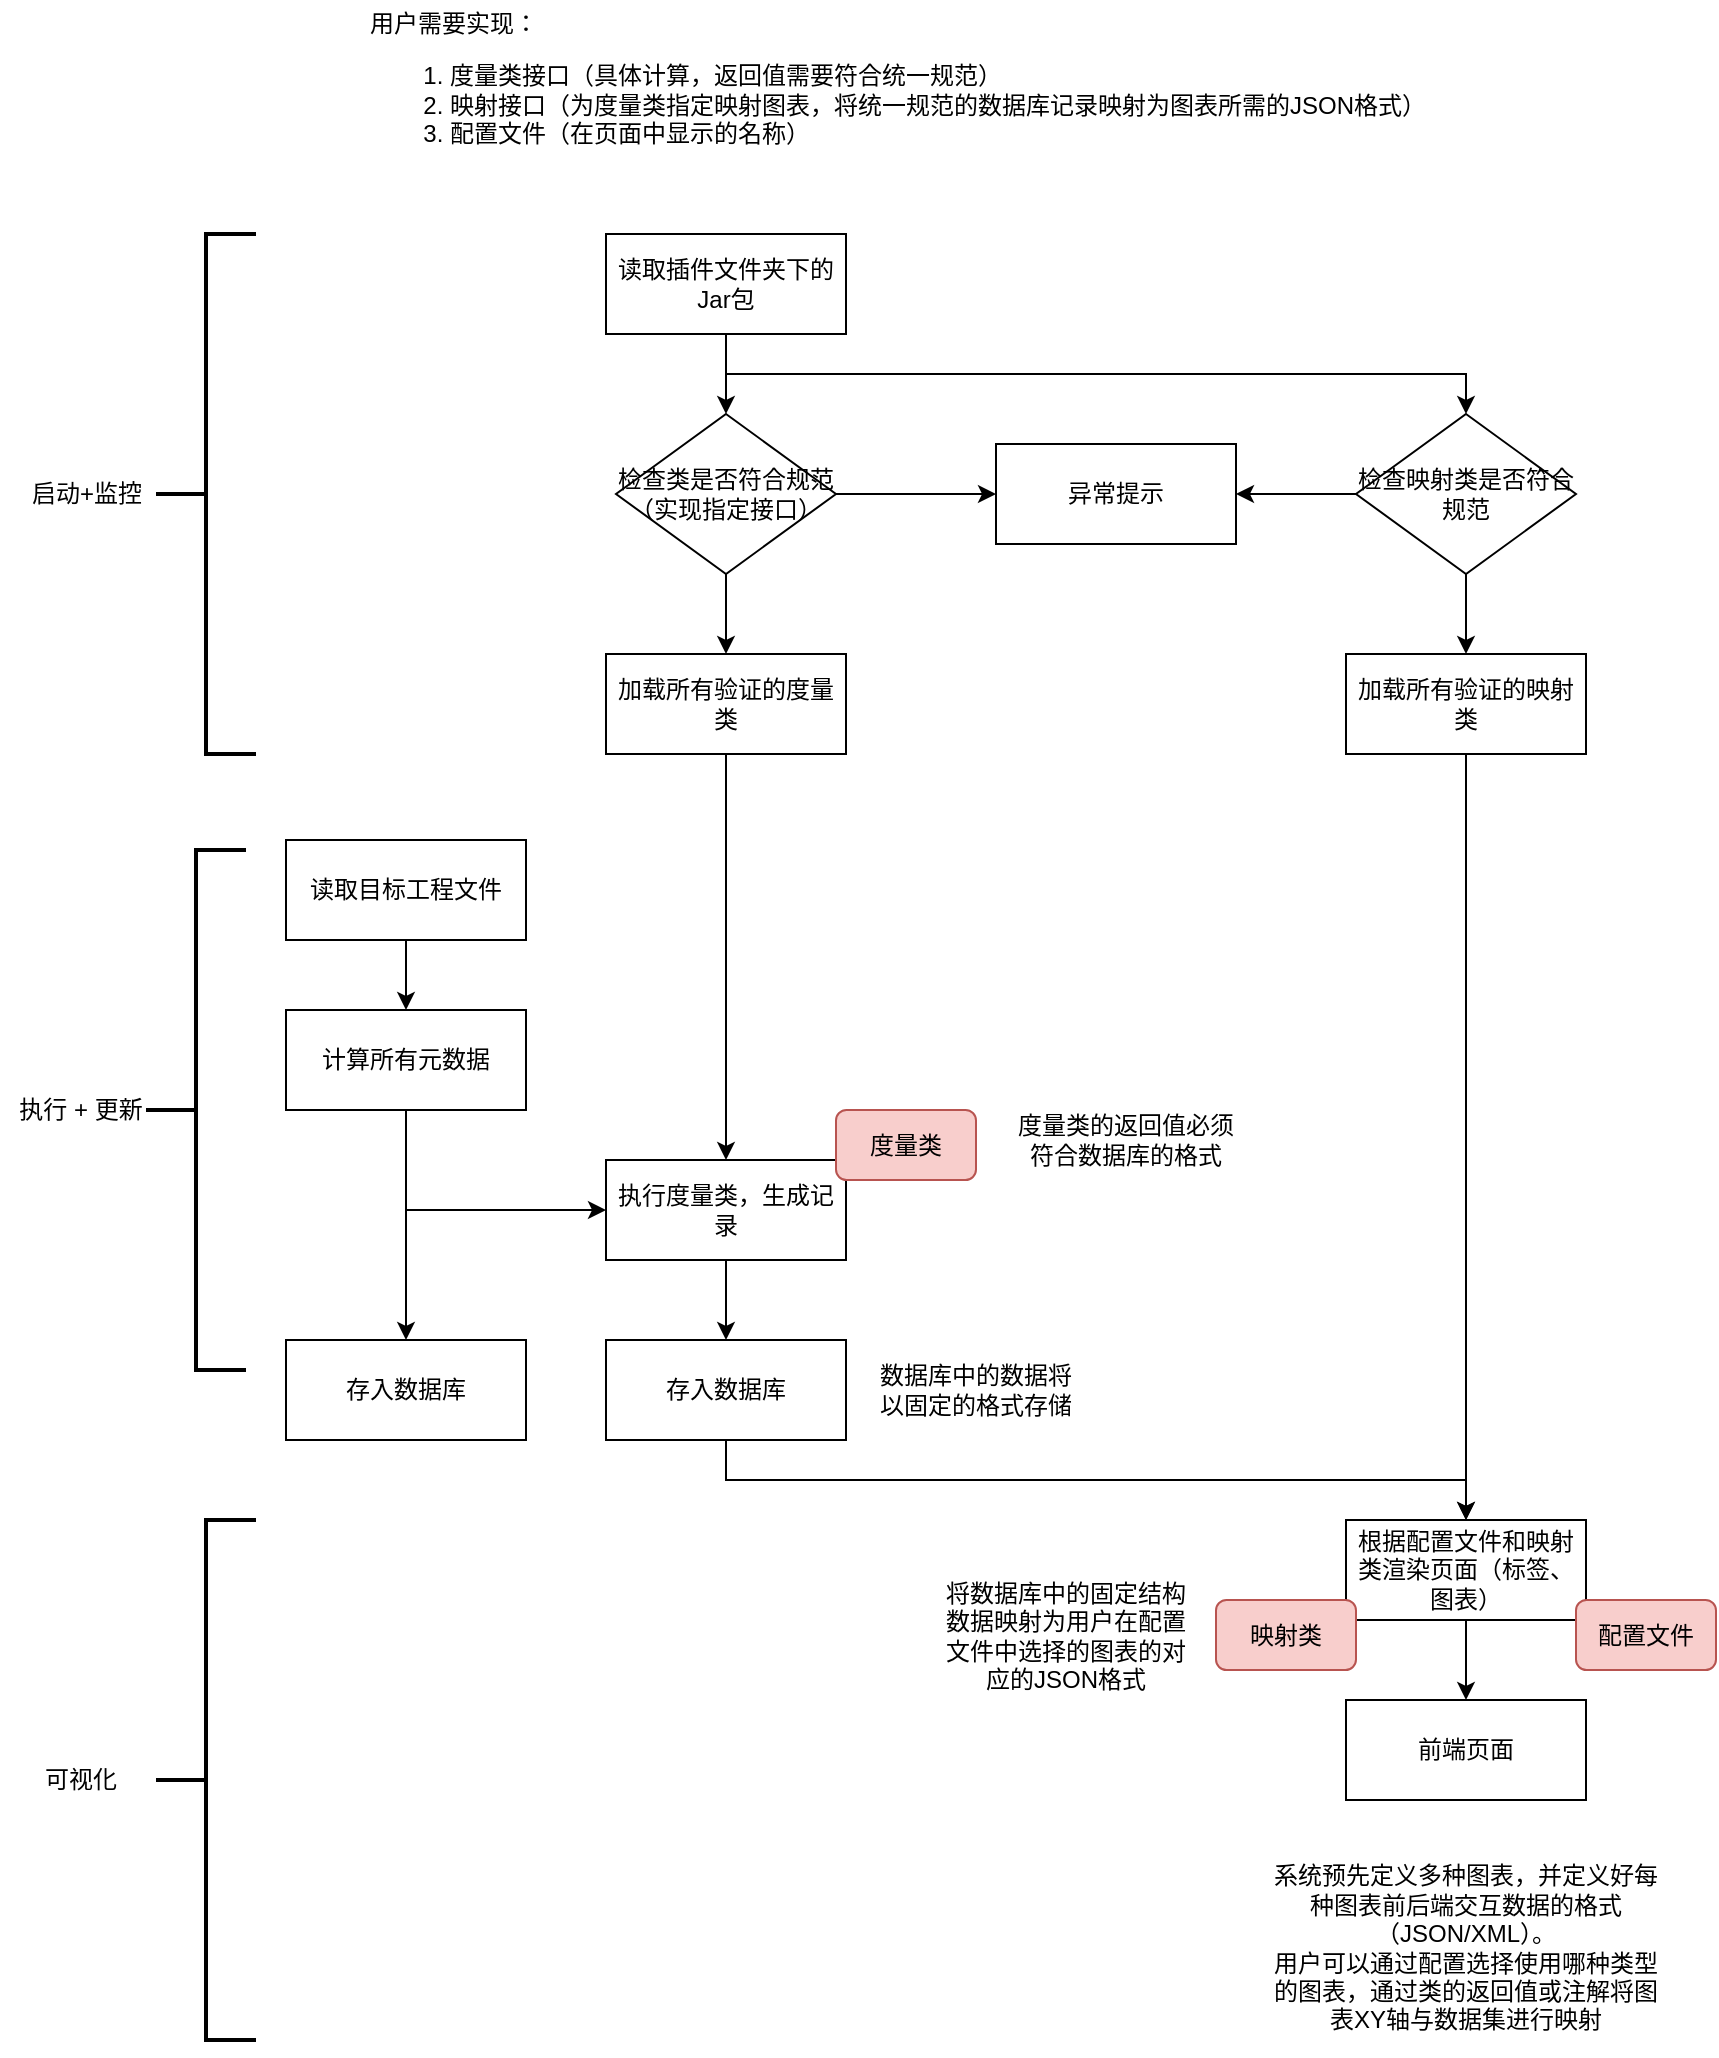 <mxfile version="13.0.5" type="github"><diagram id="C5RBs43oDa-KdzZeNtuy" name="Page-1"><mxGraphModel dx="946" dy="555" grid="1" gridSize="10" guides="1" tooltips="1" connect="1" arrows="1" fold="1" page="1" pageScale="1" pageWidth="827" pageHeight="1169" math="0" shadow="0"><root><mxCell id="WIyWlLk6GJQsqaUBKTNV-0"/><mxCell id="WIyWlLk6GJQsqaUBKTNV-1" parent="WIyWlLk6GJQsqaUBKTNV-0"/><mxCell id="p0ZGkz9qROo5S57fvmde-43" style="edgeStyle=orthogonalEdgeStyle;rounded=0;orthogonalLoop=1;jettySize=auto;html=1;exitX=0.5;exitY=1;exitDx=0;exitDy=0;entryX=0.5;entryY=0;entryDx=0;entryDy=0;" edge="1" parent="WIyWlLk6GJQsqaUBKTNV-1" source="p0ZGkz9qROo5S57fvmde-0" target="p0ZGkz9qROo5S57fvmde-8"><mxGeometry relative="1" as="geometry"/></mxCell><mxCell id="p0ZGkz9qROo5S57fvmde-64" style="edgeStyle=orthogonalEdgeStyle;rounded=0;orthogonalLoop=1;jettySize=auto;html=1;exitX=0.5;exitY=1;exitDx=0;exitDy=0;" edge="1" parent="WIyWlLk6GJQsqaUBKTNV-1" source="p0ZGkz9qROo5S57fvmde-0" target="p0ZGkz9qROo5S57fvmde-63"><mxGeometry relative="1" as="geometry"/></mxCell><mxCell id="p0ZGkz9qROo5S57fvmde-0" value="读取插件文件夹下的Jar包" style="rounded=0;whiteSpace=wrap;html=1;" vertex="1" parent="WIyWlLk6GJQsqaUBKTNV-1"><mxGeometry x="305" y="147" width="120" height="50" as="geometry"/></mxCell><mxCell id="p0ZGkz9qROo5S57fvmde-44" style="edgeStyle=orthogonalEdgeStyle;rounded=0;orthogonalLoop=1;jettySize=auto;html=1;exitX=0.5;exitY=1;exitDx=0;exitDy=0;entryX=0.5;entryY=0;entryDx=0;entryDy=0;" edge="1" parent="WIyWlLk6GJQsqaUBKTNV-1" source="p0ZGkz9qROo5S57fvmde-8" target="p0ZGkz9qROo5S57fvmde-14"><mxGeometry relative="1" as="geometry"/></mxCell><mxCell id="p0ZGkz9qROo5S57fvmde-45" style="edgeStyle=orthogonalEdgeStyle;rounded=0;orthogonalLoop=1;jettySize=auto;html=1;exitX=1;exitY=0.5;exitDx=0;exitDy=0;" edge="1" parent="WIyWlLk6GJQsqaUBKTNV-1" source="p0ZGkz9qROo5S57fvmde-8" target="p0ZGkz9qROo5S57fvmde-11"><mxGeometry relative="1" as="geometry"/></mxCell><mxCell id="p0ZGkz9qROo5S57fvmde-8" value="检查类是否符合规范（实现指定接口）" style="rhombus;whiteSpace=wrap;html=1;" vertex="1" parent="WIyWlLk6GJQsqaUBKTNV-1"><mxGeometry x="310" y="237" width="110" height="80" as="geometry"/></mxCell><mxCell id="p0ZGkz9qROo5S57fvmde-11" value="异常提示" style="rounded=0;whiteSpace=wrap;html=1;" vertex="1" parent="WIyWlLk6GJQsqaUBKTNV-1"><mxGeometry x="500" y="252" width="120" height="50" as="geometry"/></mxCell><mxCell id="p0ZGkz9qROo5S57fvmde-49" style="edgeStyle=orthogonalEdgeStyle;rounded=0;orthogonalLoop=1;jettySize=auto;html=1;exitX=0.5;exitY=1;exitDx=0;exitDy=0;entryX=0.5;entryY=0;entryDx=0;entryDy=0;" edge="1" parent="WIyWlLk6GJQsqaUBKTNV-1" source="p0ZGkz9qROo5S57fvmde-13" target="p0ZGkz9qROo5S57fvmde-15"><mxGeometry relative="1" as="geometry"/></mxCell><mxCell id="p0ZGkz9qROo5S57fvmde-13" value="读取目标工程文件" style="rounded=0;whiteSpace=wrap;html=1;" vertex="1" parent="WIyWlLk6GJQsqaUBKTNV-1"><mxGeometry x="145" y="450" width="120" height="50" as="geometry"/></mxCell><mxCell id="p0ZGkz9qROo5S57fvmde-48" style="edgeStyle=orthogonalEdgeStyle;rounded=0;orthogonalLoop=1;jettySize=auto;html=1;exitX=0.5;exitY=1;exitDx=0;exitDy=0;entryX=0.5;entryY=0;entryDx=0;entryDy=0;" edge="1" parent="WIyWlLk6GJQsqaUBKTNV-1" source="p0ZGkz9qROo5S57fvmde-14" target="p0ZGkz9qROo5S57fvmde-16"><mxGeometry relative="1" as="geometry"/></mxCell><mxCell id="p0ZGkz9qROo5S57fvmde-14" value="加载所有验证的度量类" style="rounded=0;whiteSpace=wrap;html=1;" vertex="1" parent="WIyWlLk6GJQsqaUBKTNV-1"><mxGeometry x="305" y="357" width="120" height="50" as="geometry"/></mxCell><mxCell id="p0ZGkz9qROo5S57fvmde-50" style="edgeStyle=orthogonalEdgeStyle;rounded=0;orthogonalLoop=1;jettySize=auto;html=1;exitX=0.5;exitY=1;exitDx=0;exitDy=0;" edge="1" parent="WIyWlLk6GJQsqaUBKTNV-1" source="p0ZGkz9qROo5S57fvmde-15" target="p0ZGkz9qROo5S57fvmde-19"><mxGeometry relative="1" as="geometry"/></mxCell><mxCell id="p0ZGkz9qROo5S57fvmde-54" style="edgeStyle=orthogonalEdgeStyle;rounded=0;orthogonalLoop=1;jettySize=auto;html=1;exitX=0.5;exitY=1;exitDx=0;exitDy=0;entryX=0;entryY=0.5;entryDx=0;entryDy=0;" edge="1" parent="WIyWlLk6GJQsqaUBKTNV-1" source="p0ZGkz9qROo5S57fvmde-15" target="p0ZGkz9qROo5S57fvmde-16"><mxGeometry relative="1" as="geometry"/></mxCell><mxCell id="p0ZGkz9qROo5S57fvmde-15" value="计算所有元数据" style="rounded=0;whiteSpace=wrap;html=1;" vertex="1" parent="WIyWlLk6GJQsqaUBKTNV-1"><mxGeometry x="145" y="535" width="120" height="50" as="geometry"/></mxCell><mxCell id="p0ZGkz9qROo5S57fvmde-52" style="edgeStyle=orthogonalEdgeStyle;rounded=0;orthogonalLoop=1;jettySize=auto;html=1;exitX=0.5;exitY=1;exitDx=0;exitDy=0;entryX=0.5;entryY=0;entryDx=0;entryDy=0;" edge="1" parent="WIyWlLk6GJQsqaUBKTNV-1" source="p0ZGkz9qROo5S57fvmde-16" target="p0ZGkz9qROo5S57fvmde-17"><mxGeometry relative="1" as="geometry"/></mxCell><mxCell id="p0ZGkz9qROo5S57fvmde-16" value="执行度量类，生成记录" style="rounded=0;whiteSpace=wrap;html=1;" vertex="1" parent="WIyWlLk6GJQsqaUBKTNV-1"><mxGeometry x="305" y="610" width="120" height="50" as="geometry"/></mxCell><mxCell id="p0ZGkz9qROo5S57fvmde-76" style="edgeStyle=orthogonalEdgeStyle;rounded=0;orthogonalLoop=1;jettySize=auto;html=1;exitX=0.5;exitY=1;exitDx=0;exitDy=0;entryX=0.5;entryY=0;entryDx=0;entryDy=0;" edge="1" parent="WIyWlLk6GJQsqaUBKTNV-1" source="p0ZGkz9qROo5S57fvmde-17" target="p0ZGkz9qROo5S57fvmde-71"><mxGeometry relative="1" as="geometry"><mxPoint x="735" y="800" as="targetPoint"/></mxGeometry></mxCell><mxCell id="p0ZGkz9qROo5S57fvmde-17" value="存入数据库" style="rounded=0;whiteSpace=wrap;html=1;" vertex="1" parent="WIyWlLk6GJQsqaUBKTNV-1"><mxGeometry x="305" y="700" width="120" height="50" as="geometry"/></mxCell><mxCell id="p0ZGkz9qROo5S57fvmde-19" value="存入数据库" style="rounded=0;whiteSpace=wrap;html=1;" vertex="1" parent="WIyWlLk6GJQsqaUBKTNV-1"><mxGeometry x="145" y="700" width="120" height="50" as="geometry"/></mxCell><mxCell id="p0ZGkz9qROo5S57fvmde-20" value="" style="strokeWidth=2;html=1;shape=mxgraph.flowchart.annotation_2;align=left;labelPosition=right;pointerEvents=1;" vertex="1" parent="WIyWlLk6GJQsqaUBKTNV-1"><mxGeometry x="80" y="147" width="50" height="260" as="geometry"/></mxCell><mxCell id="p0ZGkz9qROo5S57fvmde-21" value="启动+监控" style="text;html=1;align=center;verticalAlign=middle;resizable=0;points=[];autosize=1;" vertex="1" parent="WIyWlLk6GJQsqaUBKTNV-1"><mxGeometry x="10" y="267" width="70" height="20" as="geometry"/></mxCell><mxCell id="p0ZGkz9qROo5S57fvmde-23" value="" style="strokeWidth=2;html=1;shape=mxgraph.flowchart.annotation_2;align=left;labelPosition=right;pointerEvents=1;" vertex="1" parent="WIyWlLk6GJQsqaUBKTNV-1"><mxGeometry x="75" y="455" width="50" height="260" as="geometry"/></mxCell><mxCell id="p0ZGkz9qROo5S57fvmde-24" value="执行 + 更新" style="text;html=1;align=center;verticalAlign=middle;resizable=0;points=[];autosize=1;" vertex="1" parent="WIyWlLk6GJQsqaUBKTNV-1"><mxGeometry x="2" y="575" width="80" height="20" as="geometry"/></mxCell><mxCell id="p0ZGkz9qROo5S57fvmde-74" style="edgeStyle=orthogonalEdgeStyle;rounded=0;orthogonalLoop=1;jettySize=auto;html=1;exitX=0.5;exitY=1;exitDx=0;exitDy=0;" edge="1" parent="WIyWlLk6GJQsqaUBKTNV-1" source="p0ZGkz9qROo5S57fvmde-63" target="p0ZGkz9qROo5S57fvmde-65"><mxGeometry relative="1" as="geometry"/></mxCell><mxCell id="p0ZGkz9qROo5S57fvmde-75" style="edgeStyle=orthogonalEdgeStyle;rounded=0;orthogonalLoop=1;jettySize=auto;html=1;exitX=0;exitY=0.5;exitDx=0;exitDy=0;" edge="1" parent="WIyWlLk6GJQsqaUBKTNV-1" source="p0ZGkz9qROo5S57fvmde-63" target="p0ZGkz9qROo5S57fvmde-11"><mxGeometry relative="1" as="geometry"/></mxCell><mxCell id="p0ZGkz9qROo5S57fvmde-63" value="检查映射类是否符合规范" style="rhombus;whiteSpace=wrap;html=1;" vertex="1" parent="WIyWlLk6GJQsqaUBKTNV-1"><mxGeometry x="680" y="237" width="110" height="80" as="geometry"/></mxCell><mxCell id="p0ZGkz9qROo5S57fvmde-73" style="edgeStyle=orthogonalEdgeStyle;rounded=0;orthogonalLoop=1;jettySize=auto;html=1;exitX=0.5;exitY=1;exitDx=0;exitDy=0;entryX=0.5;entryY=0;entryDx=0;entryDy=0;" edge="1" parent="WIyWlLk6GJQsqaUBKTNV-1" source="p0ZGkz9qROo5S57fvmde-65" target="p0ZGkz9qROo5S57fvmde-71"><mxGeometry relative="1" as="geometry"><mxPoint x="735" y="800" as="targetPoint"/></mxGeometry></mxCell><mxCell id="p0ZGkz9qROo5S57fvmde-65" value="加载所有验证的映射类" style="rounded=0;whiteSpace=wrap;html=1;" vertex="1" parent="WIyWlLk6GJQsqaUBKTNV-1"><mxGeometry x="675" y="357" width="120" height="50" as="geometry"/></mxCell><mxCell id="p0ZGkz9qROo5S57fvmde-66" value="" style="strokeWidth=2;html=1;shape=mxgraph.flowchart.annotation_2;align=left;labelPosition=right;pointerEvents=1;" vertex="1" parent="WIyWlLk6GJQsqaUBKTNV-1"><mxGeometry x="80" y="790" width="50" height="260" as="geometry"/></mxCell><mxCell id="p0ZGkz9qROo5S57fvmde-69" value="可视化" style="text;html=1;align=center;verticalAlign=middle;resizable=0;points=[];autosize=1;" vertex="1" parent="WIyWlLk6GJQsqaUBKTNV-1"><mxGeometry x="17" y="910" width="50" height="20" as="geometry"/></mxCell><mxCell id="p0ZGkz9qROo5S57fvmde-82" style="edgeStyle=orthogonalEdgeStyle;rounded=0;orthogonalLoop=1;jettySize=auto;html=1;exitX=0.5;exitY=1;exitDx=0;exitDy=0;entryX=0.5;entryY=0;entryDx=0;entryDy=0;" edge="1" parent="WIyWlLk6GJQsqaUBKTNV-1" source="p0ZGkz9qROo5S57fvmde-71" target="p0ZGkz9qROo5S57fvmde-81"><mxGeometry relative="1" as="geometry"/></mxCell><mxCell id="p0ZGkz9qROo5S57fvmde-71" value="根据配置文件和映射类渲染页面（标签、图表）" style="rounded=0;whiteSpace=wrap;html=1;" vertex="1" parent="WIyWlLk6GJQsqaUBKTNV-1"><mxGeometry x="675" y="790" width="120" height="50" as="geometry"/></mxCell><mxCell id="p0ZGkz9qROo5S57fvmde-81" value="前端页面" style="rounded=0;whiteSpace=wrap;html=1;" vertex="1" parent="WIyWlLk6GJQsqaUBKTNV-1"><mxGeometry x="675" y="880" width="120" height="50" as="geometry"/></mxCell><mxCell id="p0ZGkz9qROo5S57fvmde-83" value="系统预先定义多种图表，并定义好每种图表前后端交互数据的格式（JSON/XML）。&lt;br&gt;用户可以通过配置选择使用哪种类型的图表，通过类的返回值或注解将图表XY轴与数据集进行映射" style="text;html=1;strokeColor=none;fillColor=none;align=center;verticalAlign=middle;whiteSpace=wrap;rounded=0;" vertex="1" parent="WIyWlLk6GJQsqaUBKTNV-1"><mxGeometry x="635" y="950" width="200" height="108" as="geometry"/></mxCell><mxCell id="p0ZGkz9qROo5S57fvmde-84" value="数据库中的数据将以固定的格式存储" style="text;html=1;strokeColor=none;fillColor=none;align=center;verticalAlign=middle;whiteSpace=wrap;rounded=0;" vertex="1" parent="WIyWlLk6GJQsqaUBKTNV-1"><mxGeometry x="440" y="700" width="100" height="50" as="geometry"/></mxCell><mxCell id="p0ZGkz9qROo5S57fvmde-85" value="度量类的返回值必须符合数据库的格式" style="text;html=1;strokeColor=none;fillColor=none;align=center;verticalAlign=middle;whiteSpace=wrap;rounded=0;" vertex="1" parent="WIyWlLk6GJQsqaUBKTNV-1"><mxGeometry x="510" y="575" width="110" height="50" as="geometry"/></mxCell><mxCell id="p0ZGkz9qROo5S57fvmde-86" value="将数据库中的固定结构数据映射为用户在配置文件中选择的图表的对应的JSON格式" style="text;html=1;strokeColor=none;fillColor=none;align=center;verticalAlign=middle;whiteSpace=wrap;rounded=0;" vertex="1" parent="WIyWlLk6GJQsqaUBKTNV-1"><mxGeometry x="470" y="807.5" width="130" height="80" as="geometry"/></mxCell><mxCell id="p0ZGkz9qROo5S57fvmde-90" value="用户需要实现：&lt;br&gt;&lt;ol&gt;&lt;li&gt;度量类接口（具体计算，返回值需要符合统一规范）&lt;/li&gt;&lt;li&gt;映射接口（为度量类指定映射图表，将统一规范的数据库记录映射为图表所需的JSON格式）&lt;/li&gt;&lt;li&gt;配置文件（在页面中显示的名称）&lt;/li&gt;&lt;/ol&gt;" style="text;html=1;align=left;verticalAlign=middle;resizable=0;points=[];autosize=1;" vertex="1" parent="WIyWlLk6GJQsqaUBKTNV-1"><mxGeometry x="185" y="30" width="540" height="90" as="geometry"/></mxCell><mxCell id="p0ZGkz9qROo5S57fvmde-96" value="映射类" style="rounded=1;whiteSpace=wrap;html=1;fillColor=#f8cecc;strokeColor=#b85450;" vertex="1" parent="WIyWlLk6GJQsqaUBKTNV-1"><mxGeometry x="610" y="830" width="70" height="35" as="geometry"/></mxCell><mxCell id="p0ZGkz9qROo5S57fvmde-97" value="度量类" style="rounded=1;whiteSpace=wrap;html=1;fillColor=#f8cecc;strokeColor=#b85450;" vertex="1" parent="WIyWlLk6GJQsqaUBKTNV-1"><mxGeometry x="420" y="585" width="70" height="35" as="geometry"/></mxCell><mxCell id="p0ZGkz9qROo5S57fvmde-98" value="配置文件" style="rounded=1;whiteSpace=wrap;html=1;fillColor=#f8cecc;strokeColor=#b85450;" vertex="1" parent="WIyWlLk6GJQsqaUBKTNV-1"><mxGeometry x="790" y="830" width="70" height="35" as="geometry"/></mxCell></root></mxGraphModel></diagram></mxfile>